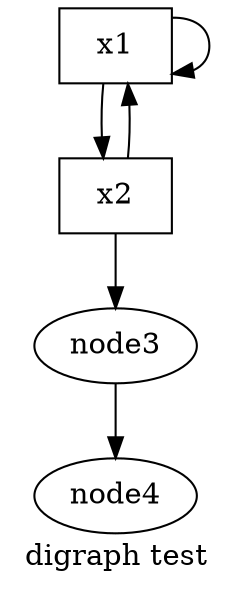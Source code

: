 digraph test {
label="digraph test ";
node1 [label="x1", shape="box"];
node2 [label="x2", shape="box"];
node1 -> node1;
node2 -> node1;
node1 -> node2;
node2 ->node3->node4;
}
